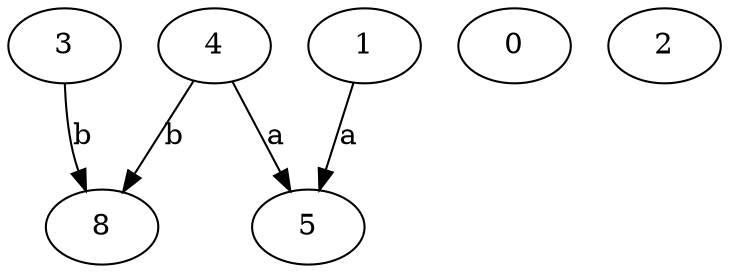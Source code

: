 strict digraph  {
3;
0;
1;
2;
4;
5;
8;
3 -> 8  [label=b];
1 -> 5  [label=a];
4 -> 5  [label=a];
4 -> 8  [label=b];
}

